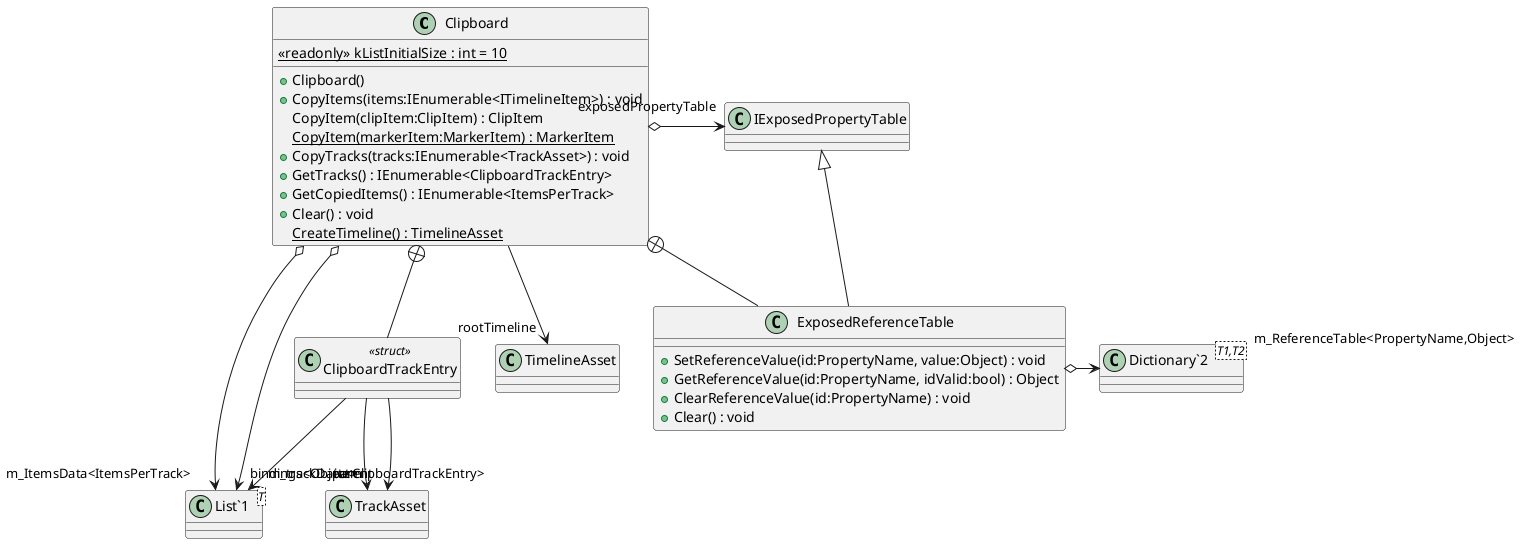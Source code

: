 @startuml
class Clipboard {
    {static} <<readonly>> kListInitialSize : int = 10
    + Clipboard()
    + CopyItems(items:IEnumerable<ITimelineItem>) : void
    CopyItem(clipItem:ClipItem) : ClipItem
    {static} CopyItem(markerItem:MarkerItem) : MarkerItem
    + CopyTracks(tracks:IEnumerable<TrackAsset>) : void
    + GetTracks() : IEnumerable<ClipboardTrackEntry>
    + GetCopiedItems() : IEnumerable<ItemsPerTrack>
    + Clear() : void
    {static} CreateTimeline() : TimelineAsset
}
class ExposedReferenceTable {
    + SetReferenceValue(id:PropertyName, value:Object) : void
    + GetReferenceValue(id:PropertyName, idValid:bool) : Object
    + ClearReferenceValue(id:PropertyName) : void
    + Clear() : void
}
class ClipboardTrackEntry <<struct>> {
}
class "List`1"<T> {
}
class "Dictionary`2"<T1,T2> {
}
Clipboard o-> "m_ItemsData<ItemsPerTrack>" "List`1"
Clipboard o-> "m_trackData<ClipboardTrackEntry>" "List`1"
Clipboard --> "rootTimeline" TimelineAsset
Clipboard o-> "exposedPropertyTable" IExposedPropertyTable
Clipboard +-- ExposedReferenceTable
IExposedPropertyTable <|-- ExposedReferenceTable
ExposedReferenceTable o-> "m_ReferenceTable<PropertyName,Object>" "Dictionary`2"
Clipboard +-- ClipboardTrackEntry
ClipboardTrackEntry --> "item" TrackAsset
ClipboardTrackEntry --> "parent" TrackAsset
ClipboardTrackEntry --> "bindings<Object>" "List`1"
@enduml
